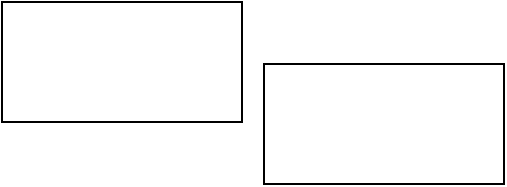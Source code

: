 <mxfile version="28.1.1" pages="2">
  <diagram name="Página-1" id="TrebyE2AzDSjKeMjBkNc">
    <mxGraphModel dx="1034" dy="570" grid="0" gridSize="10" guides="1" tooltips="1" connect="1" arrows="1" fold="1" page="1" pageScale="1" pageWidth="827" pageHeight="1169" math="0" shadow="0">
      <root>
        <mxCell id="0" />
        <mxCell id="1" parent="0" />
        <mxCell id="pEGZjxIBA3wMnWYIhbTl-1" value="" style="rounded=0;whiteSpace=wrap;html=1;" parent="1" vertex="1">
          <mxGeometry x="172" y="172" width="120" height="60" as="geometry" />
        </mxCell>
        <mxCell id="oEGayulWTxwtTOH-F1p7-1" value="" style="rounded=0;whiteSpace=wrap;html=1;" vertex="1" parent="1">
          <mxGeometry x="303" y="203" width="120" height="60" as="geometry" />
        </mxCell>
      </root>
    </mxGraphModel>
  </diagram>
  <diagram id="18ClJLJ9uy6ZFyAnXEOF" name="Página-2">
    <mxGraphModel dx="1034" dy="570" grid="0" gridSize="10" guides="1" tooltips="1" connect="1" arrows="1" fold="1" page="1" pageScale="1" pageWidth="827" pageHeight="1169" math="0" shadow="0">
      <root>
        <mxCell id="0" />
        <mxCell id="1" parent="0" />
      </root>
    </mxGraphModel>
  </diagram>
</mxfile>
